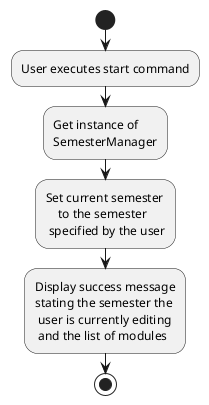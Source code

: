 @startuml
start
:User executes start command;

'Since the beta syntax does not support placing the condition outside the
'diamond we place it as the true branch instead.

    :Get instance of 
    SemesterManager;
    :Set current semester
        to the semester 
     specified by the user;
    :Display success message
    stating the semester the 
     user is currently editing
     and the list of modules;

stop
@enduml
